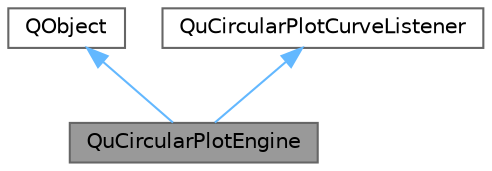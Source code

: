 digraph "QuCircularPlotEngine"
{
 // LATEX_PDF_SIZE
  bgcolor="transparent";
  edge [fontname=Helvetica,fontsize=10,labelfontname=Helvetica,labelfontsize=10];
  node [fontname=Helvetica,fontsize=10,shape=box,height=0.2,width=0.4];
  Node1 [label="QuCircularPlotEngine",height=0.2,width=0.4,color="gray40", fillcolor="grey60", style="filled", fontcolor="black",tooltip="Engine shared by either QuCircularPlotItem or QuCircularPlotWidget that stores configuration and does..."];
  Node2 -> Node1 [dir="back",color="steelblue1",style="solid"];
  Node2 [label="QObject",height=0.2,width=0.4,color="gray40", fillcolor="white", style="filled",tooltip=" "];
  Node3 -> Node1 [dir="back",color="steelblue1",style="solid"];
  Node3 [label="QuCircularPlotCurveListener",height=0.2,width=0.4,color="gray40", fillcolor="white", style="filled",URL="$classQuCircularPlotCurveListener.html",tooltip=" "];
}
